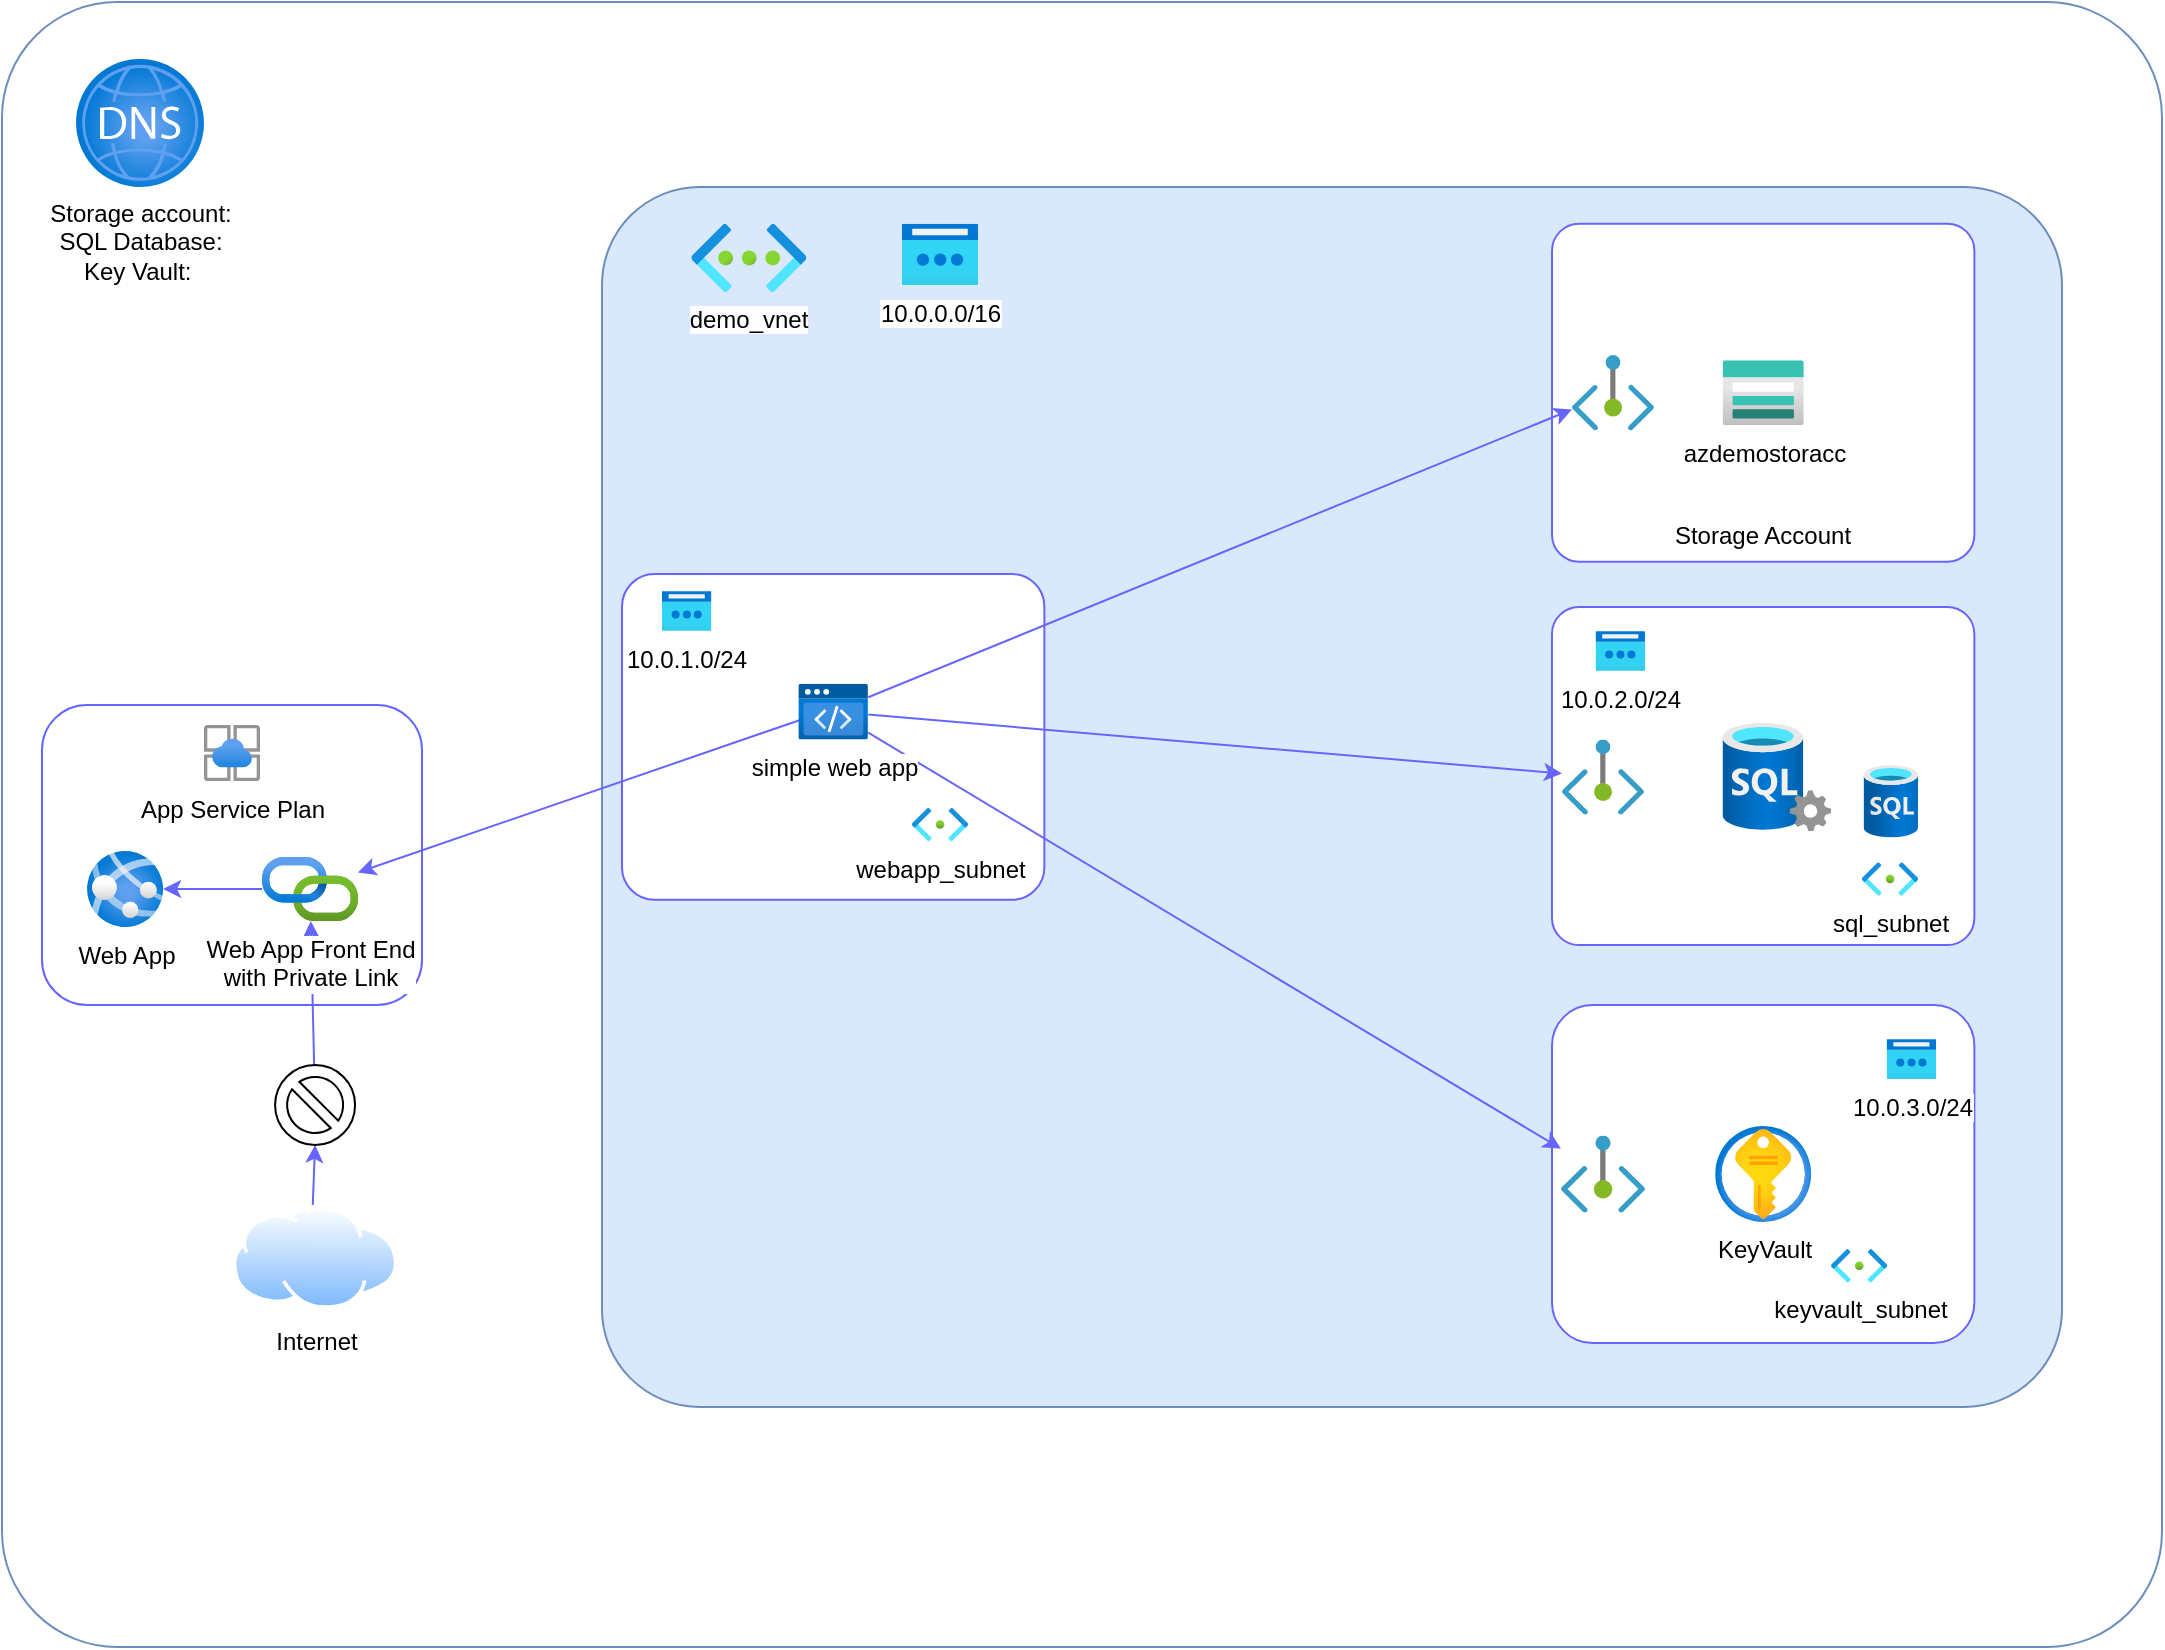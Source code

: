 <mxfile>
    <diagram id="dYFcan0PzUvOhpel1Lth" name="Page-1">
        <mxGraphModel dx="1612" dy="838" grid="1" gridSize="10" guides="1" tooltips="1" connect="1" arrows="1" fold="1" page="1" pageScale="1" pageWidth="1100" pageHeight="850" math="0" shadow="0">
            <root>
                <mxCell id="0"/>
                <mxCell id="1" parent="0"/>
                <mxCell id="20" value="" style="rounded=1;whiteSpace=wrap;html=1;strokeColor=#6c8ebf;fillColor=#FFFFFF;arcSize=7;movable=0;resizable=0;rotatable=0;deletable=0;editable=0;locked=1;connectable=0;" parent="1" vertex="1">
                    <mxGeometry x="400" y="14" width="1080" height="822.49" as="geometry"/>
                </mxCell>
                <mxCell id="105" value="" style="rounded=1;whiteSpace=wrap;html=1;strokeColor=#6c8ebf;fillColor=#dae8fc;movable=0;resizable=0;rotatable=0;deletable=0;editable=0;locked=1;connectable=0;arcSize=8;" vertex="1" parent="1">
                    <mxGeometry x="700" y="106.49" width="730" height="610" as="geometry"/>
                </mxCell>
                <mxCell id="103" value="&lt;br&gt;&lt;br&gt;&lt;br&gt;&lt;br&gt;&lt;br&gt;&lt;br&gt;&lt;br&gt;&lt;br&gt;&lt;br&gt;&lt;br&gt;Storage Account" style="rounded=1;whiteSpace=wrap;html=1;strokeColor=#6666FF;arcSize=8;movable=0;resizable=0;rotatable=0;deletable=0;editable=0;locked=1;connectable=0;" parent="1" vertex="1">
                    <mxGeometry x="1175.01" y="124.84" width="211.19" height="169.02" as="geometry"/>
                </mxCell>
                <mxCell id="90" value="" style="rounded=1;whiteSpace=wrap;html=1;strokeColor=#6666FF;arcSize=12;movable=0;resizable=0;rotatable=0;deletable=0;editable=0;locked=1;connectable=0;" parent="1" vertex="1">
                    <mxGeometry x="1175" y="515.49" width="211.19" height="169.02" as="geometry"/>
                </mxCell>
                <mxCell id="89" value="" style="rounded=1;whiteSpace=wrap;html=1;strokeColor=#6666FF;arcSize=8;movable=0;resizable=0;rotatable=0;deletable=0;editable=0;locked=1;connectable=0;" parent="1" vertex="1">
                    <mxGeometry x="1174.99" y="316.49" width="211.19" height="169.02" as="geometry"/>
                </mxCell>
                <mxCell id="17" value="" style="rounded=1;whiteSpace=wrap;html=1;strokeColor=#6666FF;" parent="1" vertex="1">
                    <mxGeometry x="420" y="365.49" width="190" height="150" as="geometry"/>
                </mxCell>
                <mxCell id="15" value="App Service Plan" style="image;aspect=fixed;html=1;points=[];align=center;fontSize=12;image=img/lib/azure2/app_services/App_Service_Environments.svg;" parent="1" vertex="1">
                    <mxGeometry x="501" y="375.51" width="28" height="28" as="geometry"/>
                </mxCell>
                <mxCell id="16" value="Web App" style="image;aspect=fixed;html=1;points=[];align=center;fontSize=12;image=img/lib/azure2/app_services/App_Services.svg;" parent="1" vertex="1">
                    <mxGeometry x="442.54" y="438.5" width="38" height="38" as="geometry"/>
                </mxCell>
                <mxCell id="35" style="edgeStyle=none;html=1;strokeColor=#6666FF;" parent="1" source="29" target="26" edge="1">
                    <mxGeometry relative="1" as="geometry"/>
                </mxCell>
                <mxCell id="18" value="Internet&lt;div&gt;&lt;br&gt;&lt;/div&gt;" style="image;aspect=fixed;perimeter=ellipsePerimeter;html=1;align=center;shadow=0;dashed=0;spacingTop=3;image=img/lib/active_directory/internet_cloud.svg;" parent="1" vertex="1">
                    <mxGeometry x="515.27" y="615.49" width="82.54" height="52" as="geometry"/>
                </mxCell>
                <mxCell id="21" value="&lt;span style=&quot;background-color: rgb(255, 255, 255);&quot;&gt;demo_vnet&lt;/span&gt;" style="image;aspect=fixed;html=1;points=[];align=center;fontSize=12;image=img/lib/azure2/networking/Virtual_Networks.svg;movable=0;resizable=0;rotatable=0;deletable=0;editable=0;locked=1;connectable=0;" parent="1" vertex="1">
                    <mxGeometry x="744.72" y="124.84" width="57.46" height="34.31" as="geometry"/>
                </mxCell>
                <mxCell id="22" value="" style="rounded=1;whiteSpace=wrap;html=1;strokeColor=#6666FF;arcSize=10;movable=0;resizable=0;rotatable=0;deletable=0;editable=0;locked=1;connectable=0;" parent="1" vertex="1">
                    <mxGeometry x="710" y="300" width="211.19" height="162.88" as="geometry"/>
                </mxCell>
                <mxCell id="23" value="webapp_subnet" style="image;aspect=fixed;html=1;points=[];align=center;fontSize=12;image=img/lib/azure2/networking/Subnet.svg;movable=0;resizable=0;rotatable=0;deletable=0;editable=0;locked=1;connectable=0;" parent="1" vertex="1">
                    <mxGeometry x="855" y="416.86" width="28" height="16.77" as="geometry"/>
                </mxCell>
                <mxCell id="28" value="" style="edgeStyle=none;html=1;strokeColor=#6666FF;" parent="1" source="26" target="16" edge="1">
                    <mxGeometry relative="1" as="geometry"/>
                </mxCell>
                <mxCell id="26" value="Web App Front End&lt;div&gt;with Private Link&lt;/div&gt;" style="image;aspect=fixed;html=1;points=[];align=center;fontSize=12;image=img/lib/azure2/devops/API_Connections.svg;" parent="1" vertex="1">
                    <mxGeometry x="530" y="441.51" width="48" height="31.99" as="geometry"/>
                </mxCell>
                <mxCell id="37" value="" style="edgeStyle=none;html=1;strokeColor=#6666FF;" parent="1" source="18" target="29" edge="1">
                    <mxGeometry relative="1" as="geometry">
                        <mxPoint x="556.54" y="615.49" as="sourcePoint"/>
                        <mxPoint x="556.54" y="473.49" as="targetPoint"/>
                    </mxGeometry>
                </mxCell>
                <mxCell id="29" value="" style="verticalLabelPosition=bottom;verticalAlign=top;html=1;shape=mxgraph.basic.no_symbol" parent="1" vertex="1">
                    <mxGeometry x="536.54" y="545.49" width="40" height="40" as="geometry"/>
                </mxCell>
                <mxCell id="69" value="10.0.0.0/16" style="image;aspect=fixed;html=1;points=[];align=center;fontSize=12;image=img/lib/azure2/networking/Reserved_IP_Addresses_Classic.svg;movable=0;resizable=0;rotatable=0;deletable=0;editable=0;locked=1;connectable=0;" parent="1" vertex="1">
                    <mxGeometry x="850" y="124.84" width="38" height="30.74" as="geometry"/>
                </mxCell>
                <mxCell id="70" value="10.0.1.0/24" style="image;aspect=fixed;html=1;points=[];align=center;fontSize=12;image=img/lib/azure2/networking/Reserved_IP_Addresses_Classic.svg;movable=0;resizable=0;rotatable=0;deletable=0;editable=0;locked=1;connectable=0;" parent="1" vertex="1">
                    <mxGeometry x="730" y="308.5" width="24.72" height="20" as="geometry"/>
                </mxCell>
                <mxCell id="93" style="edgeStyle=none;html=1;fillColor=#6666FF;strokeColor=#6666FF;exitX=0.05;exitY=0.64;exitDx=0;exitDy=0;exitPerimeter=0;" parent="1" source="73" target="26" edge="1">
                    <mxGeometry relative="1" as="geometry"/>
                </mxCell>
                <mxCell id="97" style="html=1;strokeColor=#6666FF;" parent="1" source="73" target="91" edge="1">
                    <mxGeometry relative="1" as="geometry"/>
                </mxCell>
                <mxCell id="98" style="html=1;strokeColor=#6666FF;" parent="1" source="73" target="85" edge="1">
                    <mxGeometry relative="1" as="geometry"/>
                </mxCell>
                <mxCell id="101" style="html=1;strokeColor=#6666FF;" parent="1" source="73" target="84" edge="1">
                    <mxGeometry relative="1" as="geometry"/>
                </mxCell>
                <mxCell id="73" value="simple web app" style="image;aspect=fixed;html=1;points=[];align=center;fontSize=12;image=img/lib/azure2/preview/Static_Apps.svg;" parent="1" vertex="1">
                    <mxGeometry x="798.07" y="354.9" width="35.05" height="27.84" as="geometry"/>
                </mxCell>
                <mxCell id="78" value="10.0.2.0/24" style="image;aspect=fixed;html=1;points=[];align=center;fontSize=12;image=img/lib/azure2/networking/Reserved_IP_Addresses_Classic.svg;movable=0;resizable=0;rotatable=0;deletable=0;editable=0;locked=1;connectable=0;" parent="1" vertex="1">
                    <mxGeometry x="1196.78" y="328.5" width="24.72" height="20" as="geometry"/>
                </mxCell>
                <mxCell id="79" value="sql_subnet" style="image;aspect=fixed;html=1;points=[];align=center;fontSize=12;image=img/lib/azure2/networking/Subnet.svg;movable=0;resizable=0;rotatable=0;deletable=0;editable=0;locked=1;connectable=0;" parent="1" vertex="1">
                    <mxGeometry x="1329.99" y="444.12" width="28" height="16.77" as="geometry"/>
                </mxCell>
                <mxCell id="81" value="keyvault_subnet" style="image;aspect=fixed;html=1;points=[];align=center;fontSize=12;image=img/lib/azure2/networking/Subnet.svg;movable=0;resizable=0;rotatable=0;deletable=0;editable=0;locked=1;connectable=0;" parent="1" vertex="1">
                    <mxGeometry x="1314.58" y="637.49" width="28" height="16.77" as="geometry"/>
                </mxCell>
                <mxCell id="82" value="10.0.3.0/24" style="image;aspect=fixed;html=1;points=[];align=center;fontSize=12;image=img/lib/azure2/networking/Reserved_IP_Addresses_Classic.svg;movable=0;resizable=0;rotatable=0;deletable=0;editable=0;locked=1;connectable=0;" parent="1" vertex="1">
                    <mxGeometry x="1342.32" y="532.51" width="24.72" height="20" as="geometry"/>
                </mxCell>
                <mxCell id="83" value="KeyVault" style="image;aspect=fixed;html=1;points=[];align=center;fontSize=12;image=img/lib/azure2/security/Key_Vaults.svg;" parent="1" vertex="1">
                    <mxGeometry x="1256.59" y="576" width="48" height="48" as="geometry"/>
                </mxCell>
                <mxCell id="84" value="" style="image;aspect=fixed;html=1;points=[];align=center;fontSize=12;image=img/lib/azure2/networking/Private_Endpoint.svg;movable=0;resizable=0;rotatable=0;deletable=0;editable=0;locked=1;connectable=0;" parent="1" vertex="1">
                    <mxGeometry x="1179.5" y="580.75" width="42" height="38.5" as="geometry"/>
                </mxCell>
                <mxCell id="85" value="" style="image;aspect=fixed;html=1;points=[];align=center;fontSize=12;image=img/lib/azure2/networking/Private_Endpoint.svg;movable=0;resizable=0;rotatable=0;deletable=0;editable=0;locked=1;connectable=0;" parent="1" vertex="1">
                    <mxGeometry x="1179.99" y="382.74" width="40.99" height="37.57" as="geometry"/>
                </mxCell>
                <mxCell id="87" value="Storage account:&lt;br&gt;SQL Database:&lt;br&gt;Key Vault:&amp;nbsp;" style="image;aspect=fixed;html=1;points=[];align=center;fontSize=12;image=img/lib/azure2/networking/DNS_Zones.svg;" parent="1" vertex="1">
                    <mxGeometry x="437.0" y="42.49" width="64" height="64" as="geometry"/>
                </mxCell>
                <mxCell id="88" value="azdemostoracc" style="image;aspect=fixed;html=1;points=[];align=center;fontSize=12;image=img/lib/azure2/storage/Storage_Accounts.svg;movable=1;resizable=1;rotatable=1;deletable=1;editable=1;locked=0;connectable=1;" parent="1" vertex="1">
                    <mxGeometry x="1260.26" y="193.07" width="40.68" height="32.54" as="geometry"/>
                </mxCell>
                <mxCell id="91" value="" style="image;aspect=fixed;html=1;points=[];align=center;fontSize=12;image=img/lib/azure2/networking/Private_Endpoint.svg;movable=0;resizable=0;rotatable=0;deletable=0;editable=0;locked=1;connectable=0;" parent="1" vertex="1">
                    <mxGeometry x="1185" y="190.56" width="40.99" height="37.57" as="geometry"/>
                </mxCell>
                <mxCell id="99" value="" style="image;aspect=fixed;html=1;points=[];align=center;fontSize=12;image=img/lib/azure2/databases/SQL_Database.svg;" parent="1" vertex="1">
                    <mxGeometry x="1330.79" y="395.49" width="27.2" height="36.27" as="geometry"/>
                </mxCell>
                <mxCell id="104" value="" style="image;aspect=fixed;html=1;points=[];align=center;fontSize=12;image=img/lib/azure2/databases/SQL_Server.svg;" parent="1" vertex="1">
                    <mxGeometry x="1260.26" y="374.36" width="54.32" height="54.32" as="geometry"/>
                </mxCell>
            </root>
        </mxGraphModel>
    </diagram>
</mxfile>